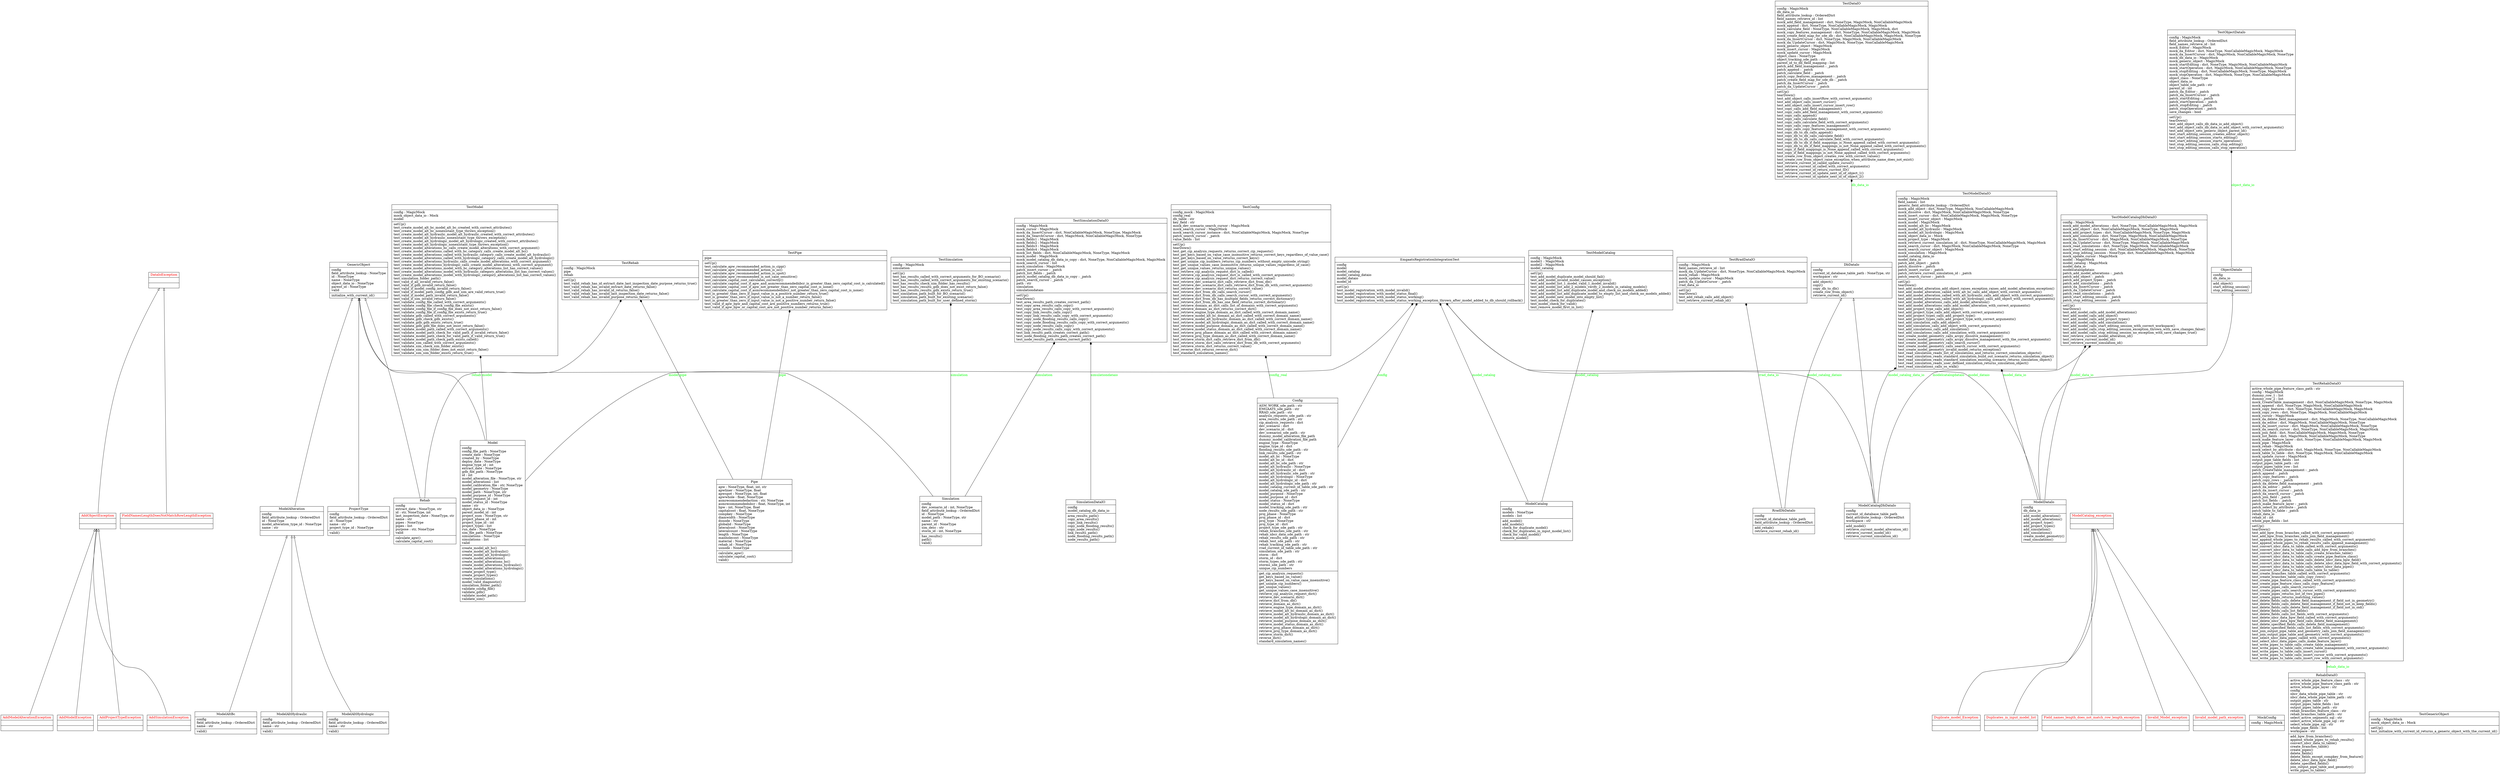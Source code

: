 digraph "classes" {
charset="utf-8"
rankdir=BT
"0" [fontcolor="red", label="{AddModelAlterationException|\l|}", shape="record"];
"1" [fontcolor="red", label="{AddModelException|\l|}", shape="record"];
"2" [fontcolor="red", label="{AddObjectException|\l|}", shape="record"];
"3" [fontcolor="red", label="{AddProjectTypeException|\l|}", shape="record"];
"4" [fontcolor="red", label="{AddSimulationException|\l|}", shape="record"];
"5" [label="{Config|ASM_WORK_sde_path : str\lEMGAATS_sde_path : str\lRRAD_sde_path : str\lanalysis_requests_sde_path : str\larea_results_sde_path : str\lcip_analysis_requests : dict\ldev_scenario : dict\ldev_scenario_id : dict\ldev_scenarios_sde_path : str\ldummy_model_alteration_file_path\ldummy_model_calibration_file_path\lengine_type : NoneType\lengine_type_id : dict\lflooding_results_sde_path : str\llink_results_sde_path : str\lmodel_alt_bc : NoneType\lmodel_alt_bc_id : dict\lmodel_alt_bc_sde_path : str\lmodel_alt_hydraulic : NoneType\lmodel_alt_hydraulic_id : dict\lmodel_alt_hydraulic_sde_path : str\lmodel_alt_hydrologic : NoneType\lmodel_alt_hydrologic_id : dict\lmodel_alt_hydrologic_sde_path : str\lmodel_catalog_current_id_table_sde_path : str\lmodel_catalog_sde_path : str\lmodel_purpose : NoneType\lmodel_purpose_id : dict\lmodel_status : NoneType\lmodel_status_id : dict\lmodel_tracking_sde_path : str\lnode_results_sde_path : str\lproj_phase : NoneType\lproj_phase_id : dict\lproj_type : NoneType\lproj_type_id : dict\lproject_type_sde_path : str\lrehab_branches_sde_path : str\lrehab_nbcr_data_sde_path : str\lrehab_results_sde_path : str\lrehab_test_sde_path : str\lrehab_tracking_sde_path : str\lrrad_current_id_table_sde_path : str\lsimulation_sde_path : str\lstorm : dict\lstorm_id : dict\lstorm_types_sde_path : str\lstorms_sde_path : str\lunique_cip_numbers\l|get_cip_analysis_requests()\lget_keys_based_on_value()\lget_keys_based_on_value_case_insensitive()\lget_unique_cip_numbers()\lget_unique_values()\lget_unique_values_case_insensitive()\lretrieve_cip_analysis_request_dict()\lretrieve_dev_scenario_dict()\lretrieve_dict_from_db()\lretrieve_domain_as_dict()\lretrieve_engine_type_domain_as_dict()\lretrieve_model_alt_bc_domain_as_dict()\lretrieve_model_alt_hydraulic_domain_as_dict()\lretrieve_model_alt_hydrologic_domain_as_dict()\lretrieve_model_purpose_domain_as_dict()\lretrieve_model_status_domain_as_dict()\lretrieve_proj_phase_domain_as_dict()\lretrieve_proj_type_domain_as_dict()\lretrieve_storm_dict()\lreverse_dict()\lstandard_simulation_names()\l}", shape="record"];
"6" [fontcolor="red", label="{DataIoException|\l|}", shape="record"];
"7" [label="{DbDataIo|config\lcurrent_id_database_table_path : NoneType, str\lworkspace : str\l|add_object()\lcopy()\lcopy_db_to_db()\lcreate_row_from_object()\lretrieve_current_id()\l}", shape="record"];
"8" [fontcolor="red", label="{Duplicate_model_Exception|\l|}", shape="record"];
"9" [fontcolor="red", label="{Duplicates_in_input_model_list|\l|}", shape="record"];
"10" [label="{EmgaatsRegistrationIntegrationTest|config\lmodel\lmodel_catalog\lmodel_catalog_dataio\lmodel_dataio\lmodel_id\l|setUp()\ltest_model_registration_with_model_invalid()\ltest_model_registration_with_model_status_final()\ltest_model_registration_with_model_status_working()\ltest_model_registration_with_model_status_working_exception_thrown_after_model_added_to_db_should_rollback()\l}", shape="record"];
"11" [fontcolor="red", label="{FieldNamesLengthDoesNotMatchRowLengthException|\l|}", shape="record"];
"12" [fontcolor="red", label="{Field_names_length_does_not_match_row_length_exception|\l|}", shape="record"];
"13" [label="{GenericObject|config\lfield_attribute_lookup : NoneType\lid : NoneType\lname : NoneType\lobject_data_io : NoneType\lparent_id : NoneType\lvalid\l|initialize_with_current_id()\l}", shape="record"];
"14" [fontcolor="red", label="{Invalid_Model_exception|\l|}", shape="record"];
"15" [fontcolor="red", label="{Invalid_model_path_exception|\l|}", shape="record"];
"16" [label="{MockConfig|config : MagicMock\l|}", shape="record"];
"17" [label="{Model|config\lconfig_file_path : NoneType\lcreate_date : NoneType\lcreated_by : NoneType\ldeploy_date : NoneType\lengine_type_id : int\lextract_date : NoneType\lgdb_file_path : NoneType\lid : int\lmodel_alteration_file : NoneType, str\lmodel_alterations : list\lmodel_calibration_file : str, NoneType\lmodel_geometry : NoneType\lmodel_path : NoneType, str\lmodel_purpose_id : NoneType\lmodel_request_id : int\lmodel_status_id : NoneType\lname : str\lobject_data_io : NoneType\lparent_model_id : int\lproject_num : NoneType, str\lproject_phase_id : int\lproject_type_id : int\lproject_types : list\lrun_date : NoneType\lsim_file_path : NoneType\lsimulations : NoneType\lsimulations : list\lvalid\l|create_model_alt_bc()\lcreate_model_alt_hydraulic()\lcreate_model_alt_hydrologic()\lcreate_model_alterations()\lcreate_model_alterations_bc()\lcreate_model_alterations_hydraulic()\lcreate_model_alterations_hydrologic()\lcreate_project_type()\lcreate_project_types()\lcreate_simulations()\lmodel_valid_diagnostic()\lsimulation_folder_path()\lvalidate_config_file()\lvalidate_gdb()\lvalidate_model_path()\lvalidate_sim()\l}", shape="record"];
"18" [label="{ModelAltBc|config\lfield_attribute_lookup : OrderedDict\lname : str\l|valid()\l}", shape="record"];
"19" [label="{ModelAltHydraulic|config\lfield_attribute_lookup : OrderedDict\lname : str\l|valid()\l}", shape="record"];
"20" [label="{ModelAltHydrologic|config\lfield_attribute_lookup : OrderedDict\lname : str\l|valid()\l}", shape="record"];
"21" [label="{ModelAlteration|config\lfield_attribute_lookup : OrderedDict\lid : NoneType\lmodel_alteration_type_id : NoneType\lname : str\l|}", shape="record"];
"22" [label="{ModelCatalog|config\lmodels : NoneType\lmodels : list\l|add_model()\ladd_models()\lcheck_for_duplicate_model()\lcheck_for_duplicates_in_input_model_list()\lcheck_for_valid_model()\lremove_model()\l}", shape="record"];
"23" [label="{ModelCatalogDbDataIo|config\lcurrent_id_database_table_path\lfield_attribute_lookup : OrderedDict\lworkspace : str\l|add_model()\lretrieve_current_model_alteration_id()\lretrieve_current_model_id()\lretrieve_current_simulation_id()\l}", shape="record"];
"24" [fontcolor="red", label="{ModelCatalog_exception|\l|}", shape="record"];
"25" [label="{ModelDataIo|config\ldb_data_io\l|add_model_alteration()\ladd_model_alterations()\ladd_project_type()\ladd_project_types()\ladd_simulation()\ladd_simulations()\lcreate_model_geometry()\lread_simulations()\l}", shape="record"];
"26" [label="{ObjectDataIo|config\ldb_data_io\l|add_object()\lstart_editing_session()\lstop_editing_session()\l}", shape="record"];
"27" [label="{Pipe|apw : NoneType, float, int, str\lapwliner : NoneType, float\lapwspot : NoneType, int, float\lapwwhole : float, NoneType\lasmrecommendedaction : str, NoneType\lasmrecommendednbcr : float, NoneType, int\lbpw : int, NoneType, float\lcapitalcost : float, NoneType\lcompkey : NoneType\ldiamwidth : NoneType\ldsnode : NoneType\lglobalid : NoneType\llateralcost : NoneType\llateralcount : NoneType\llength : NoneType\lmanholecost : NoneType\lmaterial : NoneType\lrehab_id : NoneType\lusnode : NoneType\l|calculate_apw()\lcalculate_capital_cost()\lvalid()\l}", shape="record"];
"28" [label="{ProjectType|config\lfield_attribute_lookup : OrderedDict\lid : NoneType\lname : str\lproject_type_id : NoneType\l|valid()\l}", shape="record"];
"29" [label="{Rehab|config\lextract_date : NoneType, str\lid : str, NoneType, int\llast_inspection_date : NoneType, str\lname : str\lpipes : NoneType\lpipes : list\lpurpose : str, NoneType\lvalid\l|calculate_apw()\lcalculate_capital_cost()\l}", shape="record"];
"30" [label="{RehabDataIO|active_whole_pipe_feature_class : str\lactive_whole_pipe_feature_class_path : str\lactive_whole_pipe_layer : str\lconfig\lnbcr_data_whole_pipe_table : str\lnbcr_data_whole_pipe_table_path : str\loutput_pipes_table : str\loutput_pipes_table_fields : list\loutput_pipes_table_path : str\lrehab_branches_feature_class : str\lrehab_branches_table_path : str\lselect_active_segments_sql : str\lselect_active_whole_pipe_sql : str\lselect_whole_pipe_sql : str\lwhole_pipe_fields : list\lworkspace : str\l|add_bpw_from_branches()\lappend_whole_pipes_to_rehab_results()\lconvert_nbcr_data_to_table()\lcreate_branches_table()\lcreate_pipes()\ldelete_fields()\ldelete_fields_except_compkey_from_feature()\ldelete_nbcr_data_bpw_field()\ldelete_specified_fields()\ljoin_output_pipe_table_and_geometry()\lwrite_pipes_to_table()\l}", shape="record"];
"31" [label="{RradDbDataIo|config\lcurrent_id_database_table_path\lfield_attribute_lookup : OrderedDict\l|add_rehab()\lretrieve_current_rehab_id()\l}", shape="record"];
"32" [label="{Simulation|config\ldev_scenario_id : int, NoneType\lfield_attribute_lookup : OrderedDict\lid : NoneType\lmodel_path : NoneType, str\lname : str\lparent_id : NoneType\lsim_desc : str\lstorm_id : int, NoneType\l|has_results()\lpath()\lvalid()\l}", shape="record"];
"33" [label="{SimulationDataIO|config\lmodel_catalog_db_data_io\l|area_results_path()\lcopy_area_results()\lcopy_link_results()\lcopy_node_flooding_results()\lcopy_node_results()\llink_results_path()\lnode_flooding_results_path()\lnode_results_path()\l}", shape="record"];
"34" [label="{TestConfig|config_mock : MagicMock\lconfig_real\ldb_table : str\lkey_field : str\lmock_dev_scenario_search_cursor : MagicMock\lmock_search_cursor : MagicMock\lmock_search_cursor_instance : dict, NonCallableMagicMock, MagicMock, NoneType\lpatch_search_cursor : _patch\lvalue_fields : list\l|setUp()\ltearDown()\ltest_get_cip_analysis_requests_returns_correct_cip_requests()\ltest_get_keys_based_on_value_case_insensitive_returns_correct_keys_regardless_of_value_case()\ltest_get_keys_based_on_value_returns_correct_keys()\ltest_get_unique_cip_numbers_returns_cip_numbers_without_empty_unicode_string()\ltest_get_unique_values_case_insensitive_returns_unique_values_regardless_of_case()\ltest_get_unique_values_returns_unique_values()\ltest_retrieve_cip_analysis_request_dict_is_called()\ltest_retrieve_cip_analysis_request_dict_is_called_with_correct_arguments()\ltest_retrieve_cip_analysis_request_dict_returns_correct_value()\ltest_retrieve_dev_scenario_dict_calls_retrieve_dict_from_db()\ltest_retrieve_dev_scenario_dict_calls_retrieve_dict_from_db_with_correct_arguments()\ltest_retrieve_dev_scenario_dict_returns_correct_value()\ltest_retrieve_dict_from_db_calls_search_cursor()\ltest_retrieve_dict_from_db_calls_search_cursor_with_correct_arguments()\ltest_retrieve_dict_from_db_has_multiple_fields_returns_correct_dictionary()\ltest_retrieve_dict_from_db_has_one_field_returns_correct_dictionary()\ltest_retrieve_domain_as_dict_calls_list_of_domains_with_correct_arguments()\ltest_retrieve_domain_as_dict_returns_correct_dict()\ltest_retrieve_engine_type_domain_as_dict_called_with_correct_domain_name()\ltest_retrieve_model_alt_bc_domain_as_dict_called_with_correct_domain_name()\ltest_retrieve_model_alt_hydraulic_domain_as_dict_called_with_correct_domain_name()\ltest_retrieve_model_alt_hydrologic_domain_as_dict_called_with_correct_domain_name()\ltest_retrieve_model_purpose_domain_as_dict_called_with_correct_domain_name()\ltest_retrieve_model_status_domain_as_dict_called_with_correct_domain_name()\ltest_retrieve_proj_phase_domain_as_dict_called_with_correct_domain_name()\ltest_retrieve_proj_type_domain_as_dict_called_with_correct_domain_name()\ltest_retrieve_storm_dict_calls_retrieve_dict_from_db()\ltest_retrieve_storm_dict_calls_retrieve_dict_from_db_with_correct_arguments()\ltest_retrieve_storm_dict_returns_correct_value()\ltest_reverse_dict_returns_reverse_dict()\ltest_standard_simulation_names()\l}", shape="record"];
"35" [label="{TestDataIO|config : MagicMock\ldb_data_io\lfield_attribute_lookup : OrderedDict\lfield_names_retrieve_id : list\lmock_add_field_management : dict, NoneType, MagicMock, NonCallableMagicMock\lmock_append : dict, NoneType, NonCallableMagicMock, MagicMock\lmock_calculate_field : NoneType, NonCallableMagicMock, MagicMock, dict\lmock_copy_features_management : dict, NoneType, NonCallableMagicMock, MagicMock\lmock_create_field_map_for_sde_db : dict, NonCallableMagicMock, MagicMock, NoneType\lmock_da_InsertCursor : dict, NoneType, MagicMock, NonCallableMagicMock\lmock_da_UpdateCursor : dict, MagicMock, NoneType, NonCallableMagicMock\lmock_generic_object : MagicMock\lmock_insert_cursor : MagicMock\lmock_update_cursor : MagicMock\lobject_class : NoneType\lobject_tracking_sde_path : str\lparent_id_to_db_field_mapping : list\lpatch_add_field_management : _patch\lpatch_append : _patch\lpatch_calculate_field : _patch\lpatch_copy_features_management : _patch\lpatch_create_field_map_for_sde_db : _patch\lpatch_da_InsertCursor : _patch\lpatch_da_UpdateCursor : _patch\l|setUp()\ltearDown()\ltest_add_object_calls_insertRow_with_correct_arguments()\ltest_add_object_calls_insert_cursor()\ltest_add_object_calls_insert_cursor_insert_row()\ltest_copy_calls_add_field_management()\ltest_copy_calls_add_field_management_with_correct_arguments()\ltest_copy_calls_append()\ltest_copy_calls_calculate_field()\ltest_copy_calls_calculate_field_with_correct_arguments()\ltest_copy_calls_copy_features_management()\ltest_copy_calls_copy_features_management_with_correct_arguments()\ltest_copy_db_to_db_calls_append()\ltest_copy_db_to_db_calls_calculate_field()\ltest_copy_db_to_db_calls_calculate_field_with_correct_arguments()\ltest_copy_db_to_db_if_field_mappings_is_None_append_called_with_correct_arguments()\ltest_copy_db_to_db_if_field_mappings_is_not_None_append_called_with_correct_arguments()\ltest_copy_if_field_mappings_is_None_append_called_with_correct_arguments()\ltest_copy_if_field_mappings_is_not_None_append_called_with_correct_arguments()\ltest_create_row_from_object_creates_row_with_correct_values()\ltest_create_row_from_object_raise_exception_when_attribute_name_does_not_exist()\ltest_retrieve_current_id_called_update_cursor()\ltest_retrieve_current_id_called_with_correct_arguments()\ltest_retrieve_current_id_return_current_ID()\ltest_retrieve_current_id_update_next_id_of_object_1()\ltest_retrieve_current_id_update_next_id_of_object_2()\l}", shape="record"];
"36" [label="{TestGenericObject|config : MagicMock\lmock_object_data_io : Mock\l|setUp()\ltest_initialize_with_current_id_returns_a_generic_object_with_the_current_id()\l}", shape="record"];
"37" [label="{TestModel|config : MagicMock\lmock_object_data_io : Mock\lmodel\l|setUp()\ltest_create_model_alt_bc_model_alt_bc_created_with_correct_attributes()\ltest_create_model_alt_bc_nonexistant_type_throws_exception()\ltest_create_model_alt_hydraulic_model_alt_hydraulic_created_with_correct_attributes()\ltest_create_model_alt_hydraulic_nonexistant_type_throws_exception()\ltest_create_model_alt_hydrologic_model_alt_hydrologic_created_with_correct_attributes()\ltest_create_model_alt_hydrologic_nonexistant_type_throws_exception()\ltest_create_model_alterations_bc_calls_create_model_alterations_with_correct_argument()\ltest_create_model_alterations_called_with_bc_category_calls_create_model_alt_bc()\ltest_create_model_alterations_called_with_hydraulic_category_calls_create_model_alt_hydraulic()\ltest_create_model_alterations_called_with_hydrologic_category_calls_create_model_alt_hydrologic()\ltest_create_model_alterations_hydraulic_calls_create_model_alterations_with_correct_argument()\ltest_create_model_alterations_hydrologic_calls_create_model_alterations_with_correct_argument()\ltest_create_model_alterations_model_with_bc_category_alterations_list_has_correct_values()\ltest_create_model_alterations_model_with_hydraulic_category_alterations_list_has_correct_values()\ltest_create_model_alterations_model_with_hydrologic_category_alterations_list_has_correct_values()\ltest_simulation_folder_path()\ltest_valid_if_all_invalid_return_false()\ltest_valid_if_gdb_invalid_return_false()\ltest_valid_if_model_config_invalid_return_false()\ltest_valid_if_model_path_config_gdb_and_sim_are_valid_return_true()\ltest_valid_if_model_path_invalid_return_false()\ltest_valid_if_sim_invalid_return_false()\ltest_validate_config_file_called_with_correct_arguments()\ltest_validate_config_file_check_config_file_exists()\ltest_validate_config_file_if_config_file_does_not_exist_return_false()\ltest_validate_config_file_if_config_file_exists_return_true()\ltest_validate_gdb_called_with_correct_arguments()\ltest_validate_gdb_check_gdb_exists()\ltest_validate_gdb_gdb_exists_return_true()\ltest_validate_gdb_gdb_file_does_not_exist_return_false()\ltest_validate_model_path_called_with_correct_arguments()\ltest_validate_model_path_check_for_valid_path_if_invalid_return_false()\ltest_validate_model_path_check_for_valid_path_if_valid_return_true()\ltest_validate_model_path_check_path_exists_called()\ltest_validate_sim_called_with_correct_arguments()\ltest_validate_sim_check_sim_folder_exists()\ltest_validate_sim_sim_folder_does_not_exist_return_false()\ltest_validate_sim_sim_folder_exists_return_true()\l}", shape="record"];
"38" [label="{TestModelCatalog|config : MagicMock\lmodel1 : MagicMock\lmodel2 : MagicMock\lmodel_catalog\l|setUp()\ltest_add_model_duplicate_model_should_fail()\ltest_add_model_invalid_model_causes_exception()\ltest_add_model_list_1_model_valid_1_model_invalid()\ltest_add_model_list_add_2_models_verify_2_models_in_catalog_models()\ltest_add_model_list_add_duplicate_model_and_check_no_models_added()\ltest_add_model_list_add_duplicate_model_to_empty_list_and_check_no_models_added()\ltest_add_model_new_model_into_empty_list()\ltest_model_check_for_duplicates()\ltest_model_check_for_valid()\ltest_remove_model_first_in_list()\l}", shape="record"];
"39" [label="{TestModelCatalogDbDataIO|config : MagicMock\lmock_add_model_alterations : dict, NoneType, NonCallableMagicMock, MagicMock\lmock_add_object : dict, NonCallableMagicMock, NoneType, MagicMock\lmock_add_project_types : dict, NonCallableMagicMock, NoneType, MagicMock\lmock_add_simulations : dict, NoneType, MagicMock, NonCallableMagicMock\lmock_da_InsertCursor : dict, MagicMock, NonCallableMagicMock, NoneType\lmock_da_UpdateCursor : dict, NoneType, MagicMock, NonCallableMagicMock\lmock_read_simulations : dict, NoneType, MagicMock, NonCallableMagicMock\lmock_start_editing_session : dict, NonCallableMagicMock, MagicMock, NoneType\lmock_stop_editing_session : NoneType, dict, NonCallableMagicMock, MagicMock\lmock_update_cursor : MagicMock\lmodel : MagicMock\lmodel_catalog : MagicMock\lmodel_data_io\lmodelcatalogdataio\lpatch_add_model_alterations : _patch\lpatch_add_object : _patch\lpatch_add_project_types : _patch\lpatch_add_simulations : _patch\lpatch_da_InsertCursor : _patch\lpatch_da_UpdateCursor : _patch\lpatch_read_simulations : _patch\lpatch_start_editing_session : _patch\lpatch_stop_editing_session : _patch\l|setUp()\ltearDown()\ltest_add_model_calls_add_model_alterations()\ltest_add_model_calls_add_object()\ltest_add_model_calls_add_project_types()\ltest_add_model_calls_add_simulations()\ltest_add_model_calls_start_editing_session_with_correct_workspace()\ltest_add_model_calls_stop_editing_session_exception_thrown_with_save_changes_false()\ltest_add_model_calls_stop_editing_session_no_exception_with_save_changes_true()\ltest_retrieve_current_model_alteration_id()\ltest_retrieve_current_model_id()\ltest_retrieve_current_simulation_id()\l}", shape="record"];
"40" [label="{TestModelDataIO|config : MagicMock\lfield_names : list\lgeneric_field_attribute_lookup : OrderedDict\lmock_add_object : dict, NoneType, MagicMock, NonCallableMagicMock\lmock_dissolve : dict, MagicMock, NonCallableMagicMock, NoneType\lmock_insert_cursor : dict, NonCallableMagicMock, MagicMock, NoneType\lmock_insert_cursor_object : MagicMock\lmock_model : MagicMock\lmock_model_alt_bc : MagicMock\lmock_model_alt_hydraulic : MagicMock\lmock_model_alt_hydrologic : MagicMock\lmock_object_data_io : Mock\lmock_project_type : MagicMock\lmock_retrieve_current_simulation_id : dict, NoneType, NonCallableMagicMock, MagicMock\lmock_search_cursor : dict, MagicMock, NonCallableMagicMock, NoneType\lmock_search_cursor_object : MagicMock\lmock_simulation : MagicMock\lmodel_catalog_data_io\lmodel_data_io\lpatch_add_object : _patch\lpatch_dissolve : _patch\lpatch_insert_cursor : _patch\lpatch_retrieve_current_simulation_id : _patch\lpatch_search_cursor : _patch\l|setUp()\ltearDown()\ltest_add_model_alteration_add_object_raises_exception_raises_add_model_alteration_exception()\ltest_add_model_alteration_called_with_alt_bc_calls_add_object_with_correct_arguments()\ltest_add_model_alteration_called_with_alt_hydraulic_calls_add_object_with_correct_arguments()\ltest_add_model_alteration_called_with_alt_hydrologic_calls_add_object_with_correct_arguments()\ltest_add_model_alterations_calls_add_model_alteration()\ltest_add_model_alterations_calls_add_model_alteration_with_correct_arguments()\ltest_add_project_type_calls_add_object()\ltest_add_project_type_calls_add_object_with_correct_arguments()\ltest_add_project_types_calls_add_project_type()\ltest_add_project_types_calls_add_project_type_with_correct_arguments()\ltest_add_simulation_calls_add_object()\ltest_add_simulation_calls_add_object_with_correct_arguments()\ltest_add_simulations_calls_add_simulation()\ltest_add_simulations_calls_add_simulation_with_correct_arguments()\ltest_create_model_geometry_calls_arcpy_dissolve_management()\ltest_create_model_geometry_calls_arcpy_dissolve_management_with_the_correct_arguments()\ltest_create_model_geometry_calls_search_cursor()\ltest_create_model_geometry_calls_search_cursor_with_correct_arguments()\ltest_create_model_geometry_invalid_model_returns_exception()\ltest_read_simulation_reads_list_of_simulations_and_returns_correct_simulation_objects()\ltest_read_simulation_reads_standard_simulation_build_out_scenario_returns_simulation_object()\ltest_read_simulation_reads_standard_simulation_existing_scenario_returns_simulation_object()\ltest_read_simulation_reads_user_defined_simulation_returns_simulation_object()\ltest_read_simulations_calls_os_walk()\l}", shape="record"];
"41" [label="{TestObjectDataIo|config : MagicMock\lfield_attribute_lookup : OrderedDict\lfield_names_retrieve_id : list\lmock_Editor : MagicMock\lmock_da_Editor : dict, NoneType, NonCallableMagicMock, MagicMock\lmock_da_InsertCursor : dict, MagicMock, NonCallableMagicMock, NoneType\lmock_db_data_io : MagicMock\lmock_generic_object : MagicMock\lmock_startEditing : dict, NoneType, MagicMock, NonCallableMagicMock\lmock_startOperation : dict, MagicMock, NonCallableMagicMock, NoneType\lmock_stopEditing : dict, NonCallableMagicMock, NoneType, MagicMock\lmock_stopOperation : dict, MagicMock, NoneType, NonCallableMagicMock\lobject_class : NoneType\lobject_data_io\lobject_table_sde_path : str\lparent_id : int\lpatch_da_Editor : _patch\lpatch_da_InsertCursor : _patch\lpatch_startEditing : _patch\lpatch_startOperation : _patch\lpatch_stopEditing : _patch\lpatch_stopOperation : _patch\lsave_changes : bool\l|setUp()\ltearDown()\ltest_add_object_calls_db_data_io_add_object()\ltest_add_object_calls_db_data_io_add_object_with_correct_arguments()\ltest_add_object_sets_generic_object_parent_id()\ltest_start_editing_session_creates_editor_object()\ltest_start_editing_session_starts_editing()\ltest_start_editing_session_starts_operation()\ltest_stop_editing_session_calls_stop_editing()\ltest_stop_editing_session_calls_stop_operation()\l}", shape="record"];
"42" [label="{TestPipe|pipe\l|setUp()\ltest_calculate_apw_recommended_action_is_cipp()\ltest_calculate_apw_recommended_action_is_oc()\ltest_calculate_apw_recommended_action_is_spot()\ltest_calculate_apw_recommended_is_not_case_sensitive()\ltest_calculate_capital_cost_calculates_correctly()\ltest_calculate_capital_cost_if_apw_and_asmrecommendednbcr_is_greater_than_zero_capital_cost_is_calculated()\ltest_calculate_capital_cost_if_apw_not_greater_than_zero_capital_cost_is_none()\ltest_calculate_capital_cost_if_asmrecommendednbcr_not_greater_than_zero_capital_cost_is_none()\ltest_is_greater_than_zero_if_input_value_is_a_positive_number_return_true()\ltest_is_greater_than_zero_if_input_value_is_not_a_number_return_false()\ltest_is_greater_than_zero_if_input_value_is_not_a_positive_number_return_false()\ltest_valid_if_apw_bpw_and_capital_cost_are_positive_numbers_returns_true()\ltest_valid_if_apw_bpw_or_capital_cost_are_not_positive_number_returns_false()\l}", shape="record"];
"43" [label="{TestRehab|config : MagicMock\lpipe\lrehab\l|setUp()\ltest_valid_rehab_has_id_extract_date_last_inspection_date_purpose_returns_true()\ltest_valid_rehab_has_invalid_extract_date_returns_false()\ltest_valid_rehab_has_invalid_id_returns_false()\ltest_valid_rehab_has_invalid_last_inspection_date_returns_false()\ltest_valid_rehab_has_invalid_purpose_returns_false()\l}", shape="record"];
"44" [label="{TestRehabDataIO|active_whole_pipe_feature_class_path : str\lconfig : MagicMock\ldummy_row_1 : list\ldummy_row_2 : list\lmock_CreateTable_management : dict, NonCallableMagicMock, NoneType, MagicMock\lmock_append : dict, NoneType, MagicMock, NonCallableMagicMock\lmock_copy_features : dict, NoneType, NonCallableMagicMock, MagicMock\lmock_copy_rows : dict, NoneType, MagicMock, NonCallableMagicMock\lmock_cursor : MagicMock\lmock_da_delete_field_management : dict, MagicMock, NoneType, NonCallableMagicMock\lmock_da_editor : dict, MagicMock, NonCallableMagicMock, NoneType\lmock_da_insert_cursor : dict, MagicMock, NonCallableMagicMock, NoneType\lmock_da_search_cursor : dict, NoneType, NonCallableMagicMock, MagicMock\lmock_join_field : dict, NonCallableMagicMock, MagicMock, NoneType\lmock_list_fields : dict, MagicMock, NonCallableMagicMock, NoneType\lmock_make_feature_layer : dict, NoneType, NonCallableMagicMock, MagicMock\lmock_pipe : MagicMock\lmock_rehab : MagicMock\lmock_select_by_attribute : dict, MagicMock, NoneType, NonCallableMagicMock\lmock_table_to_table : dict, NoneType, MagicMock, NonCallableMagicMock\lmock_update_cursor : MagicMock\loutput_pipe_table_fields : list\loutput_pipes_table_path : str\loutput_pipes_table_row : list\lpatch_CreateTable_management : _patch\lpatch_append : _patch\lpatch_copy_features : _patch\lpatch_copy_rows : _patch\lpatch_da_delete_field_management : _patch\lpatch_da_editor : _patch\lpatch_da_insert_cursor : _patch\lpatch_da_search_cursor : _patch\lpatch_join_field : _patch\lpatch_list_fields : _patch\lpatch_make_feature_layer : _patch\lpatch_select_by_attribute : _patch\lpatch_table_to_table : _patch\lrehab_data_io\lrehab_id : int\lwhole_pipe_fields : list\l|setUp()\ltearDown()\ltest_add_bpw_from_branches_called_with_correct_arguments()\ltest_add_bpw_from_branches_calls_join_field_management()\ltest_append_whole_pipes_to_rehab_results_called_with_correct_arguments()\ltest_append_whole_pipes_to_rehab_results_calls_append_management()\ltest_convert_nbcr_data_to_table_called_with_correct_arguments()\ltest_convert_nbcr_data_to_table_calls_add_bpw_from_branches()\ltest_convert_nbcr_data_to_table_calls_create_branches_table()\ltest_convert_nbcr_data_to_table_calls_create_pipe_feature_class()\ltest_convert_nbcr_data_to_table_calls_delete_nbcr_data_bpw_field()\ltest_convert_nbcr_data_to_table_calls_delete_nbcr_data_bpw_field_with_correct_arguments()\ltest_convert_nbcr_data_to_table_calls_select_nbcr_data_pipes()\ltest_convert_nbcr_data_to_table_calls_table_to_table()\ltest_create_branches_table_called_with_correct_arguments()\ltest_create_branches_table_calls_copy_rows()\ltest_create_pipe_feature_class_called_with_correct_arguments()\ltest_create_pipe_feature_class_calls_copy_feature()\ltest_create_pipes_calls_search_cursor()\ltest_create_pipes_calls_search_cursor_with_correct_arguments()\ltest_create_pipes_returns_list_of_two_pipes()\ltest_create_pipes_returns_matching_values()\ltest_delete_fields_calls_delete_field_management_if_field_not_in_geometry()\ltest_delete_fields_calls_delete_field_management_if_field_not_in_keep_fields()\ltest_delete_fields_calls_delete_field_management_if_field_not_in_oid()\ltest_delete_fields_calls_list_fields()\ltest_delete_fields_calls_list_fields_with_correct_arguments()\ltest_delete_nbcr_data_bpw_field_called_with_correct_arguments()\ltest_delete_nbcr_data_bpw_field_calls_delete_field_management()\ltest_delete_specified_fields_calls_delete_field_management()\ltest_delete_specified_fields_calls_list_fields_with_correct_arguments()\ltest_join_output_pipe_table_and_geometry_calls_join_field_management()\ltest_join_output_pipe_table_and_geometry_with_correct_arguments()\ltest_select_nbcr_data_pipes_called_with_correct_arguments()\ltest_select_nbcr_data_pipes_calls_make_feature_layer()\ltest_write_pipes_to_table_calls_create_table_management()\ltest_write_pipes_to_table_calls_create_table_management_with_correct_arguments()\ltest_write_pipes_to_table_calls_insert_cursor()\ltest_write_pipes_to_table_calls_insert_cursor_with_correct_arguments()\ltest_write_pipes_to_table_calls_insert_row_with_correct_arguments()\l}", shape="record"];
"45" [label="{TestRradDataIO|config : MagicMock\lfield_names_retrieve_id : list\lmock_da_UpdateCursor : dict, NoneType, NonCallableMagicMock, MagicMock\lmock_rehab : MagicMock\lmock_update_cursor : MagicMock\lpatch_da_UpdateCursor : _patch\lrrad_data_io\l|setUp()\ltearDown()\ltest_add_rehab_calls_add_object()\ltest_retrieve_current_rehab_id()\l}", shape="record"];
"46" [label="{TestSimulation|config : MagicMock\lsimulation\l|setUp()\ltest_has_results_called_with_correct_arguments_for_BO_scenario()\ltest_has_results_called_with_correct_arguments_for_existing_scenario()\ltest_has_results_check_sim_folder_has_results()\ltest_has_results_results_gdb_does_not_exist_return_false()\ltest_has_results_results_gdb_exists_return_true()\ltest_simulation_path_built_for_BO_scenario()\ltest_simulation_path_built_for_existing_scenario()\ltest_simulation_path_built_for_user_defined_storm()\l}", shape="record"];
"47" [label="{TestSimulationDataIO|config : MagicMock\lmock_cursor : MagicMock\lmock_da_InsertCursor : dict, NonCallableMagicMock, NoneType, MagicMock\lmock_da_SearchCursor : dict, MagicMock, NonCallableMagicMock, NoneType\lmock_fields1 : MagicMock\lmock_fields2 : MagicMock\lmock_fields3 : MagicMock\lmock_fields4 : MagicMock\lmock_list_fields : dict, NonCallableMagicMock, NoneType, MagicMock\lmock_model : MagicMock\lmock_model_catalog_db_data_io_copy : dict, NoneType, NonCallableMagicMock, MagicMock\lmock_search_cursor : list\lmock_simulation : MagicMock\lpatch_insert_cursor : _patch\lpatch_list_fields : _patch\lpatch_model_catalog_db_data_io_copy : _patch\lpatch_search_cursor : _patch\lpath : str\lsimulation\lsimulationdataio\l|setUp()\ltearDown()\ltest_area_results_path_creates_correct_path()\ltest_copy_area_results_calls_copy()\ltest_copy_area_results_calls_copy_with_correct_arguments()\ltest_copy_link_results_calls_copy()\ltest_copy_link_results_calls_copy_with_correct_arguments()\ltest_copy_node_flooding_results_calls_copy()\ltest_copy_node_flooding_results_calls_copy_with_correct_arguments()\ltest_copy_node_results_calls_copy()\ltest_copy_node_results_calls_copy_with_correct_arguments()\ltest_link_results_path_creates_correct_path()\ltest_node_flooding_results_path_creates_correct_path()\ltest_node_results_path_creates_correct_path()\l}", shape="record"];
"0" -> "2" [arrowhead="empty", arrowtail="none"];
"1" -> "2" [arrowhead="empty", arrowtail="none"];
"2" -> "6" [arrowhead="empty", arrowtail="none"];
"3" -> "2" [arrowhead="empty", arrowtail="none"];
"4" -> "2" [arrowhead="empty", arrowtail="none"];
"8" -> "24" [arrowhead="empty", arrowtail="none"];
"9" -> "24" [arrowhead="empty", arrowtail="none"];
"11" -> "6" [arrowhead="empty", arrowtail="none"];
"12" -> "24" [arrowhead="empty", arrowtail="none"];
"14" -> "24" [arrowhead="empty", arrowtail="none"];
"15" -> "24" [arrowhead="empty", arrowtail="none"];
"17" -> "13" [arrowhead="empty", arrowtail="none"];
"18" -> "21" [arrowhead="empty", arrowtail="none"];
"19" -> "21" [arrowhead="empty", arrowtail="none"];
"20" -> "21" [arrowhead="empty", arrowtail="none"];
"21" -> "13" [arrowhead="empty", arrowtail="none"];
"23" -> "7" [arrowhead="empty", arrowtail="none"];
"25" -> "26" [arrowhead="empty", arrowtail="none"];
"28" -> "13" [arrowhead="empty", arrowtail="none"];
"29" -> "13" [arrowhead="empty", arrowtail="none"];
"31" -> "7" [arrowhead="empty", arrowtail="none"];
"32" -> "13" [arrowhead="empty", arrowtail="none"];
"5" -> "10" [arrowhead="diamond", arrowtail="none", fontcolor="green", label="config", style="solid"];
"5" -> "34" [arrowhead="diamond", arrowtail="none", fontcolor="green", label="config_real", style="solid"];
"7" -> "35" [arrowhead="diamond", arrowtail="none", fontcolor="green", label="db_data_io", style="solid"];
"17" -> "10" [arrowhead="diamond", arrowtail="none", fontcolor="green", label="model", style="solid"];
"17" -> "37" [arrowhead="diamond", arrowtail="none", fontcolor="green", label="model", style="solid"];
"22" -> "10" [arrowhead="diamond", arrowtail="none", fontcolor="green", label="model_catalog", style="solid"];
"22" -> "38" [arrowhead="diamond", arrowtail="none", fontcolor="green", label="model_catalog", style="solid"];
"23" -> "10" [arrowhead="diamond", arrowtail="none", fontcolor="green", label="model_catalog_dataio", style="solid"];
"23" -> "39" [arrowhead="diamond", arrowtail="none", fontcolor="green", label="modelcatalogdataio", style="solid"];
"23" -> "40" [arrowhead="diamond", arrowtail="none", fontcolor="green", label="model_catalog_data_io", style="solid"];
"25" -> "10" [arrowhead="diamond", arrowtail="none", fontcolor="green", label="model_dataio", style="solid"];
"25" -> "39" [arrowhead="diamond", arrowtail="none", fontcolor="green", label="model_data_io", style="solid"];
"25" -> "40" [arrowhead="diamond", arrowtail="none", fontcolor="green", label="model_data_io", style="solid"];
"26" -> "41" [arrowhead="diamond", arrowtail="none", fontcolor="green", label="object_data_io", style="solid"];
"27" -> "42" [arrowhead="diamond", arrowtail="none", fontcolor="green", label="pipe", style="solid"];
"27" -> "43" [arrowhead="diamond", arrowtail="none", fontcolor="green", label="pipe", style="solid"];
"29" -> "43" [arrowhead="diamond", arrowtail="none", fontcolor="green", label="rehab", style="solid"];
"30" -> "44" [arrowhead="diamond", arrowtail="none", fontcolor="green", label="rehab_data_io", style="solid"];
"31" -> "45" [arrowhead="diamond", arrowtail="none", fontcolor="green", label="rrad_data_io", style="solid"];
"32" -> "46" [arrowhead="diamond", arrowtail="none", fontcolor="green", label="simulation", style="solid"];
"32" -> "47" [arrowhead="diamond", arrowtail="none", fontcolor="green", label="simulation", style="solid"];
"33" -> "47" [arrowhead="diamond", arrowtail="none", fontcolor="green", label="simulationdataio", style="solid"];
}
